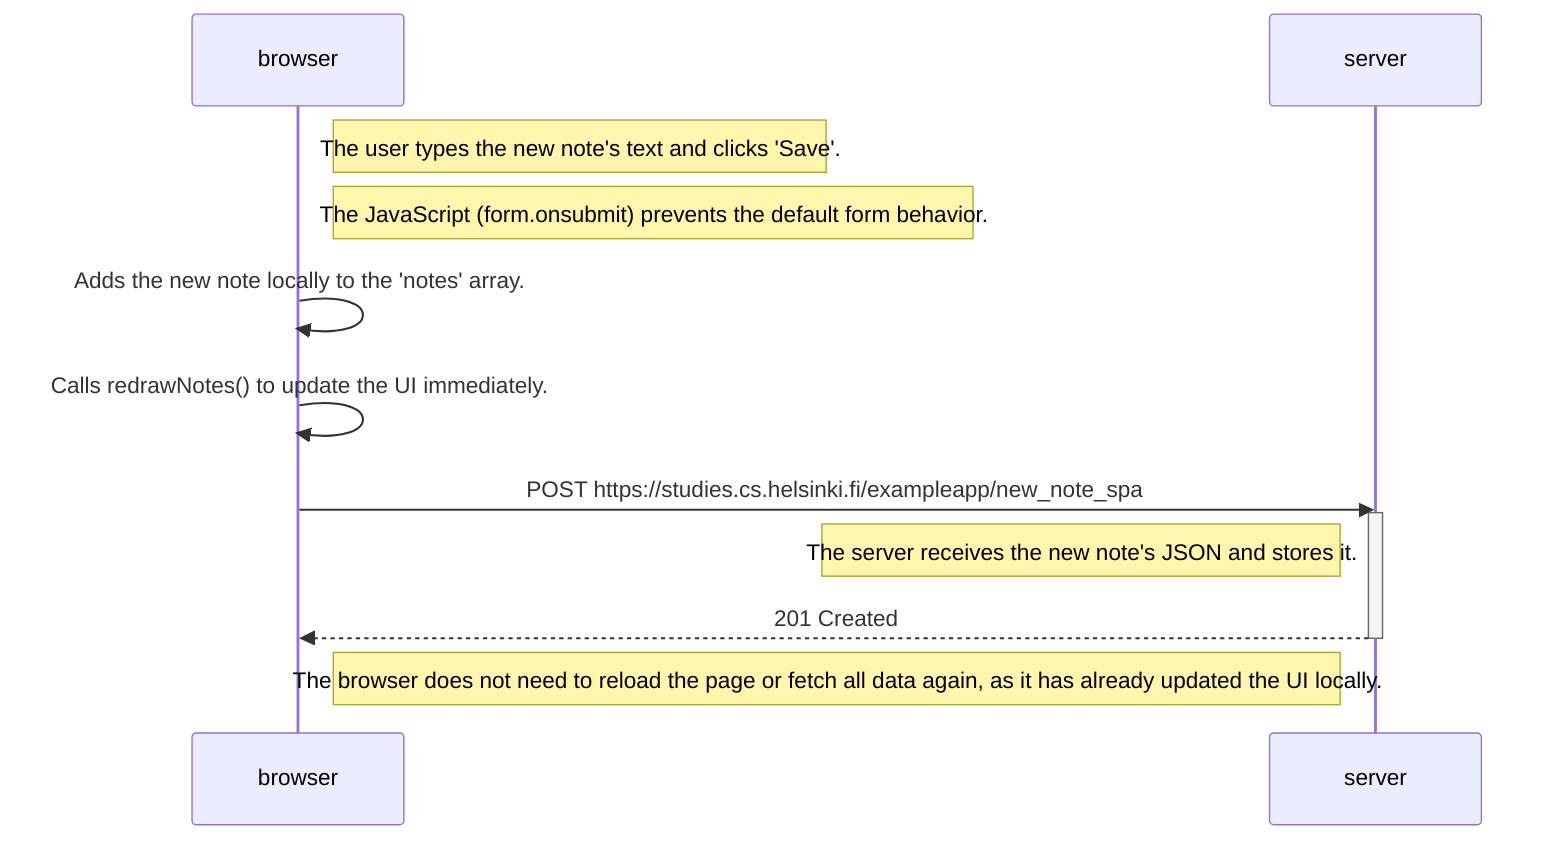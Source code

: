 sequenceDiagram
    participant browser
    participant server

    Note right of browser: The user types the new note's text and clicks 'Save'.
    Note right of browser: The JavaScript (form.onsubmit) prevents the default form behavior.

    browser->>browser: Adds the new note locally to the 'notes' array.
    browser->>browser: Calls redrawNotes() to update the UI immediately.

    browser->>server: POST https://studies.cs.helsinki.fi/exampleapp/new_note_spa
    activate server
    Note left of server: The server receives the new note's JSON and stores it.
    server-->>browser: 201 Created
    deactivate server

    Note right of browser: The browser does not need to reload the page or fetch all data again, as it has already updated the UI locally.